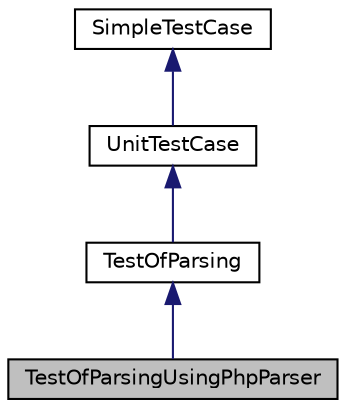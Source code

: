 digraph "TestOfParsingUsingPhpParser"
{
  edge [fontname="Helvetica",fontsize="10",labelfontname="Helvetica",labelfontsize="10"];
  node [fontname="Helvetica",fontsize="10",shape=record];
  Node1 [label="TestOfParsingUsingPhpParser",height=0.2,width=0.4,color="black", fillcolor="grey75", style="filled" fontcolor="black"];
  Node2 -> Node1 [dir="back",color="midnightblue",fontsize="10",style="solid",fontname="Helvetica"];
  Node2 [label="TestOfParsing",height=0.2,width=0.4,color="black", fillcolor="white", style="filled",URL="$class_test_of_parsing.html"];
  Node3 -> Node2 [dir="back",color="midnightblue",fontsize="10",style="solid",fontname="Helvetica"];
  Node3 [label="UnitTestCase",height=0.2,width=0.4,color="black", fillcolor="white", style="filled",URL="$class_unit_test_case.html"];
  Node4 -> Node3 [dir="back",color="midnightblue",fontsize="10",style="solid",fontname="Helvetica"];
  Node4 [label="SimpleTestCase",height=0.2,width=0.4,color="black", fillcolor="white", style="filled",URL="$class_simple_test_case.html"];
}
